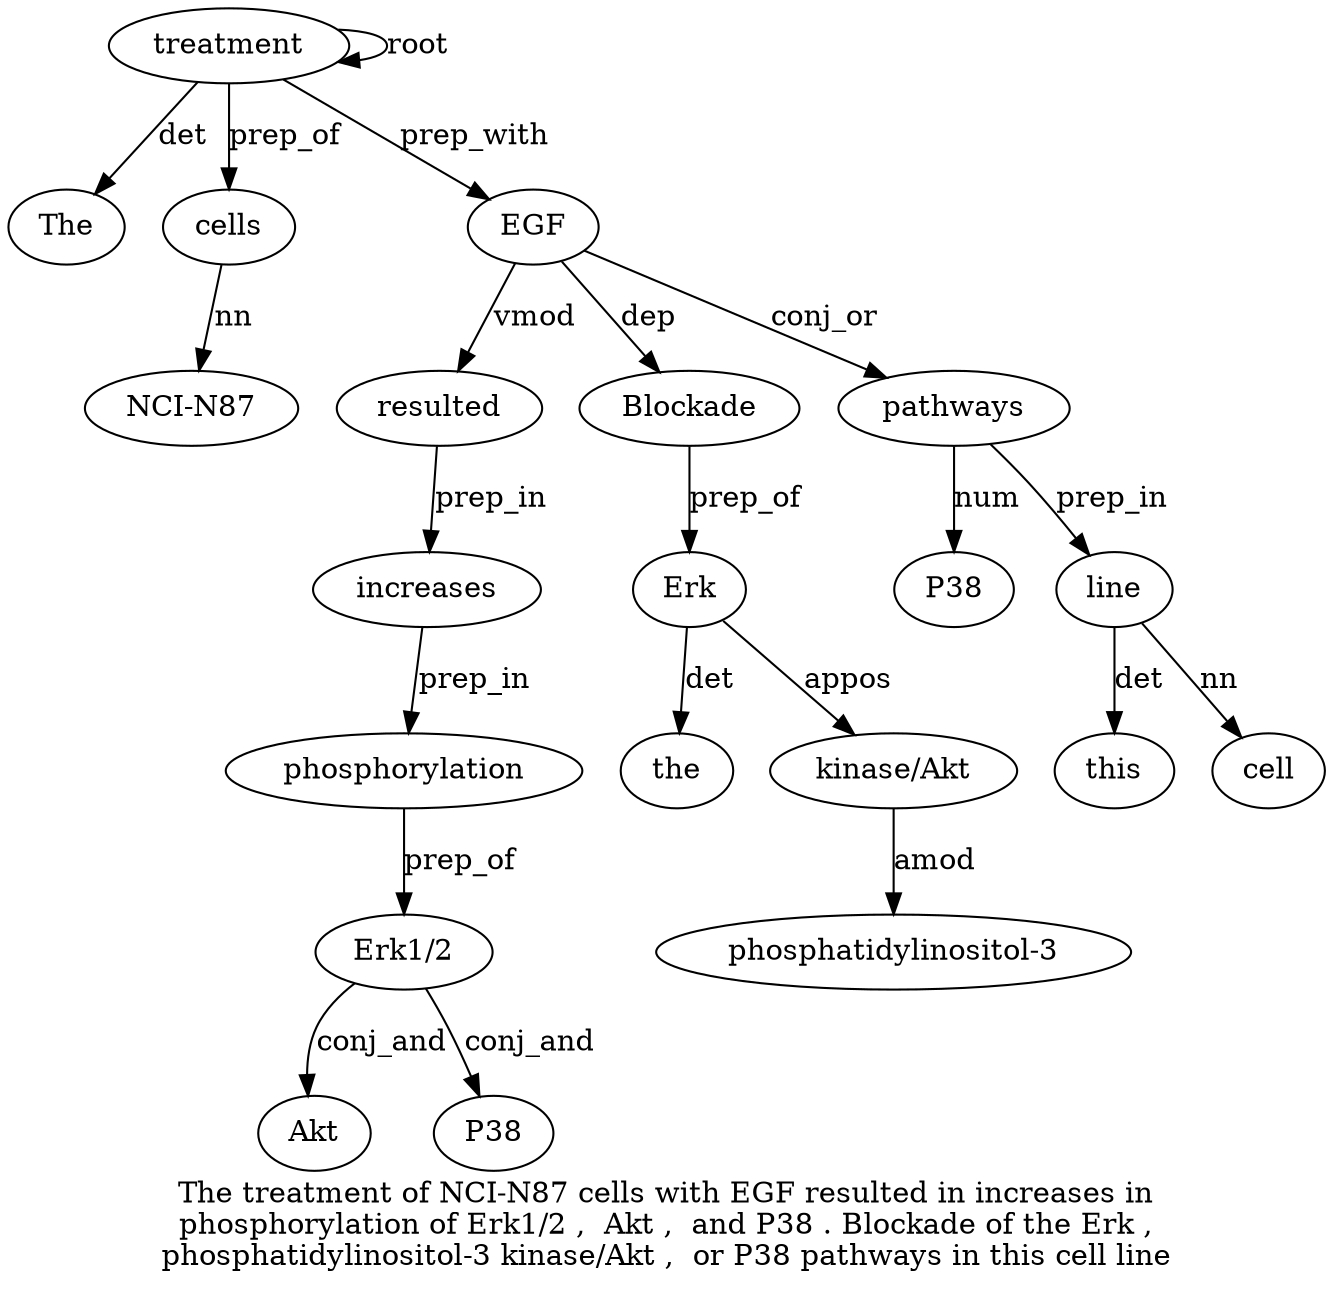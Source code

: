 digraph "The treatment of NCI-N87 cells with EGF resulted in increases in phosphorylation of Erk1/2 ,  Akt ,  and P38 . Blockade of the Erk ,  phosphatidylinositol-3 kinase/Akt ,  or P38 pathways in this cell line" {
label="The treatment of NCI-N87 cells with EGF resulted in increases in
phosphorylation of Erk1/2 ,  Akt ,  and P38 . Blockade of the Erk ,
phosphatidylinositol-3 kinase/Akt ,  or P38 pathways in this cell line";
treatment2 [style=filled, fillcolor=white, label=treatment];
The1 [style=filled, fillcolor=white, label=The];
treatment2 -> The1  [label=det];
treatment2 -> treatment2  [label=root];
cells5 [style=filled, fillcolor=white, label=cells];
"NCI-N874" [style=filled, fillcolor=white, label="NCI-N87"];
cells5 -> "NCI-N874"  [label=nn];
treatment2 -> cells5  [label=prep_of];
EGF7 [style=filled, fillcolor=white, label=EGF];
treatment2 -> EGF7  [label=prep_with];
resulted8 [style=filled, fillcolor=white, label=resulted];
EGF7 -> resulted8  [label=vmod];
increases10 [style=filled, fillcolor=white, label=increases];
resulted8 -> increases10  [label=prep_in];
phosphorylation12 [style=filled, fillcolor=white, label=phosphorylation];
increases10 -> phosphorylation12  [label=prep_in];
"Erk1/214" [style=filled, fillcolor=white, label="Erk1/2"];
phosphorylation12 -> "Erk1/214"  [label=prep_of];
Akt16 [style=filled, fillcolor=white, label=Akt];
"Erk1/214" -> Akt16  [label=conj_and];
P3819 [style=filled, fillcolor=white, label=P38];
"Erk1/214" -> P3819  [label=conj_and];
Blockade21 [style=filled, fillcolor=white, label=Blockade];
EGF7 -> Blockade21  [label=dep];
Erk24 [style=filled, fillcolor=white, label=Erk];
the23 [style=filled, fillcolor=white, label=the];
Erk24 -> the23  [label=det];
Blockade21 -> Erk24  [label=prep_of];
"kinase/Akt27" [style=filled, fillcolor=white, label="kinase/Akt"];
"phosphatidylinositol-326" [style=filled, fillcolor=white, label="phosphatidylinositol-3"];
"kinase/Akt27" -> "phosphatidylinositol-326"  [label=amod];
Erk24 -> "kinase/Akt27"  [label=appos];
pathways31 [style=filled, fillcolor=white, label=pathways];
P3830 [style=filled, fillcolor=white, label=P38];
pathways31 -> P3830  [label=num];
EGF7 -> pathways31  [label=conj_or];
line35 [style=filled, fillcolor=white, label=line];
this33 [style=filled, fillcolor=white, label=this];
line35 -> this33  [label=det];
cell34 [style=filled, fillcolor=white, label=cell];
line35 -> cell34  [label=nn];
pathways31 -> line35  [label=prep_in];
}
